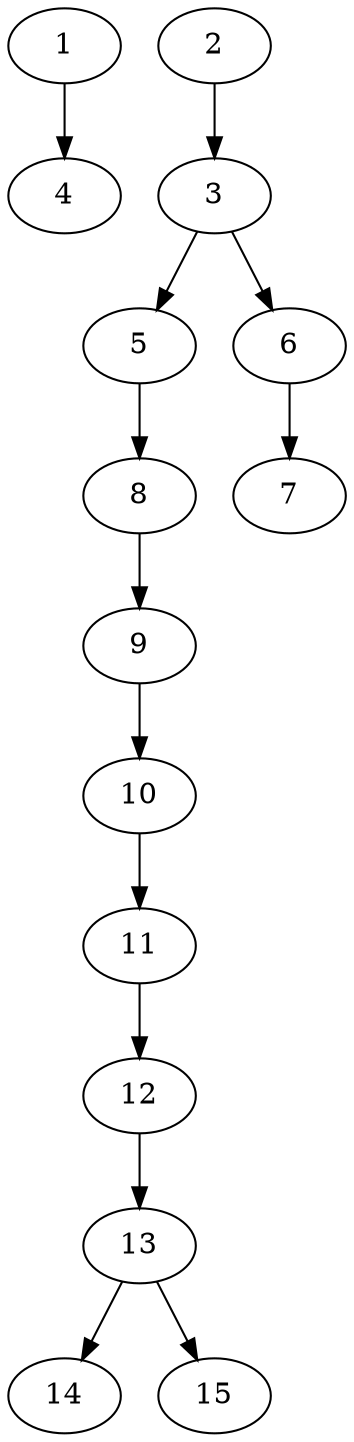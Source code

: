 // DAG automatically generated by daggen at Thu Oct  3 13:59:26 2019
// ./daggen --dot -n 15 --ccr 0.5 --fat 0.3 --regular 0.9 --density 0.5 --mindata 5242880 --maxdata 52428800 
digraph G {
  1 [size="44189696", alpha="0.20", expect_size="22094848"] 
  1 -> 4 [size ="22094848"]
  2 [size="31490048", alpha="0.16", expect_size="15745024"] 
  2 -> 3 [size ="15745024"]
  3 [size="79413248", alpha="0.08", expect_size="39706624"] 
  3 -> 5 [size ="39706624"]
  3 -> 6 [size ="39706624"]
  4 [size="40124416", alpha="0.08", expect_size="20062208"] 
  5 [size="55812096", alpha="0.06", expect_size="27906048"] 
  5 -> 8 [size ="27906048"]
  6 [size="37214208", alpha="0.00", expect_size="18607104"] 
  6 -> 7 [size ="18607104"]
  7 [size="91197440", alpha="0.17", expect_size="45598720"] 
  8 [size="44544000", alpha="0.11", expect_size="22272000"] 
  8 -> 9 [size ="22272000"]
  9 [size="15484928", alpha="0.19", expect_size="7742464"] 
  9 -> 10 [size ="7742464"]
  10 [size="48732160", alpha="0.20", expect_size="24366080"] 
  10 -> 11 [size ="24366080"]
  11 [size="17905664", alpha="0.10", expect_size="8952832"] 
  11 -> 12 [size ="8952832"]
  12 [size="16453632", alpha="0.01", expect_size="8226816"] 
  12 -> 13 [size ="8226816"]
  13 [size="90583040", alpha="0.13", expect_size="45291520"] 
  13 -> 14 [size ="45291520"]
  13 -> 15 [size ="45291520"]
  14 [size="34394112", alpha="0.09", expect_size="17197056"] 
  15 [size="72390656", alpha="0.17", expect_size="36195328"] 
}
